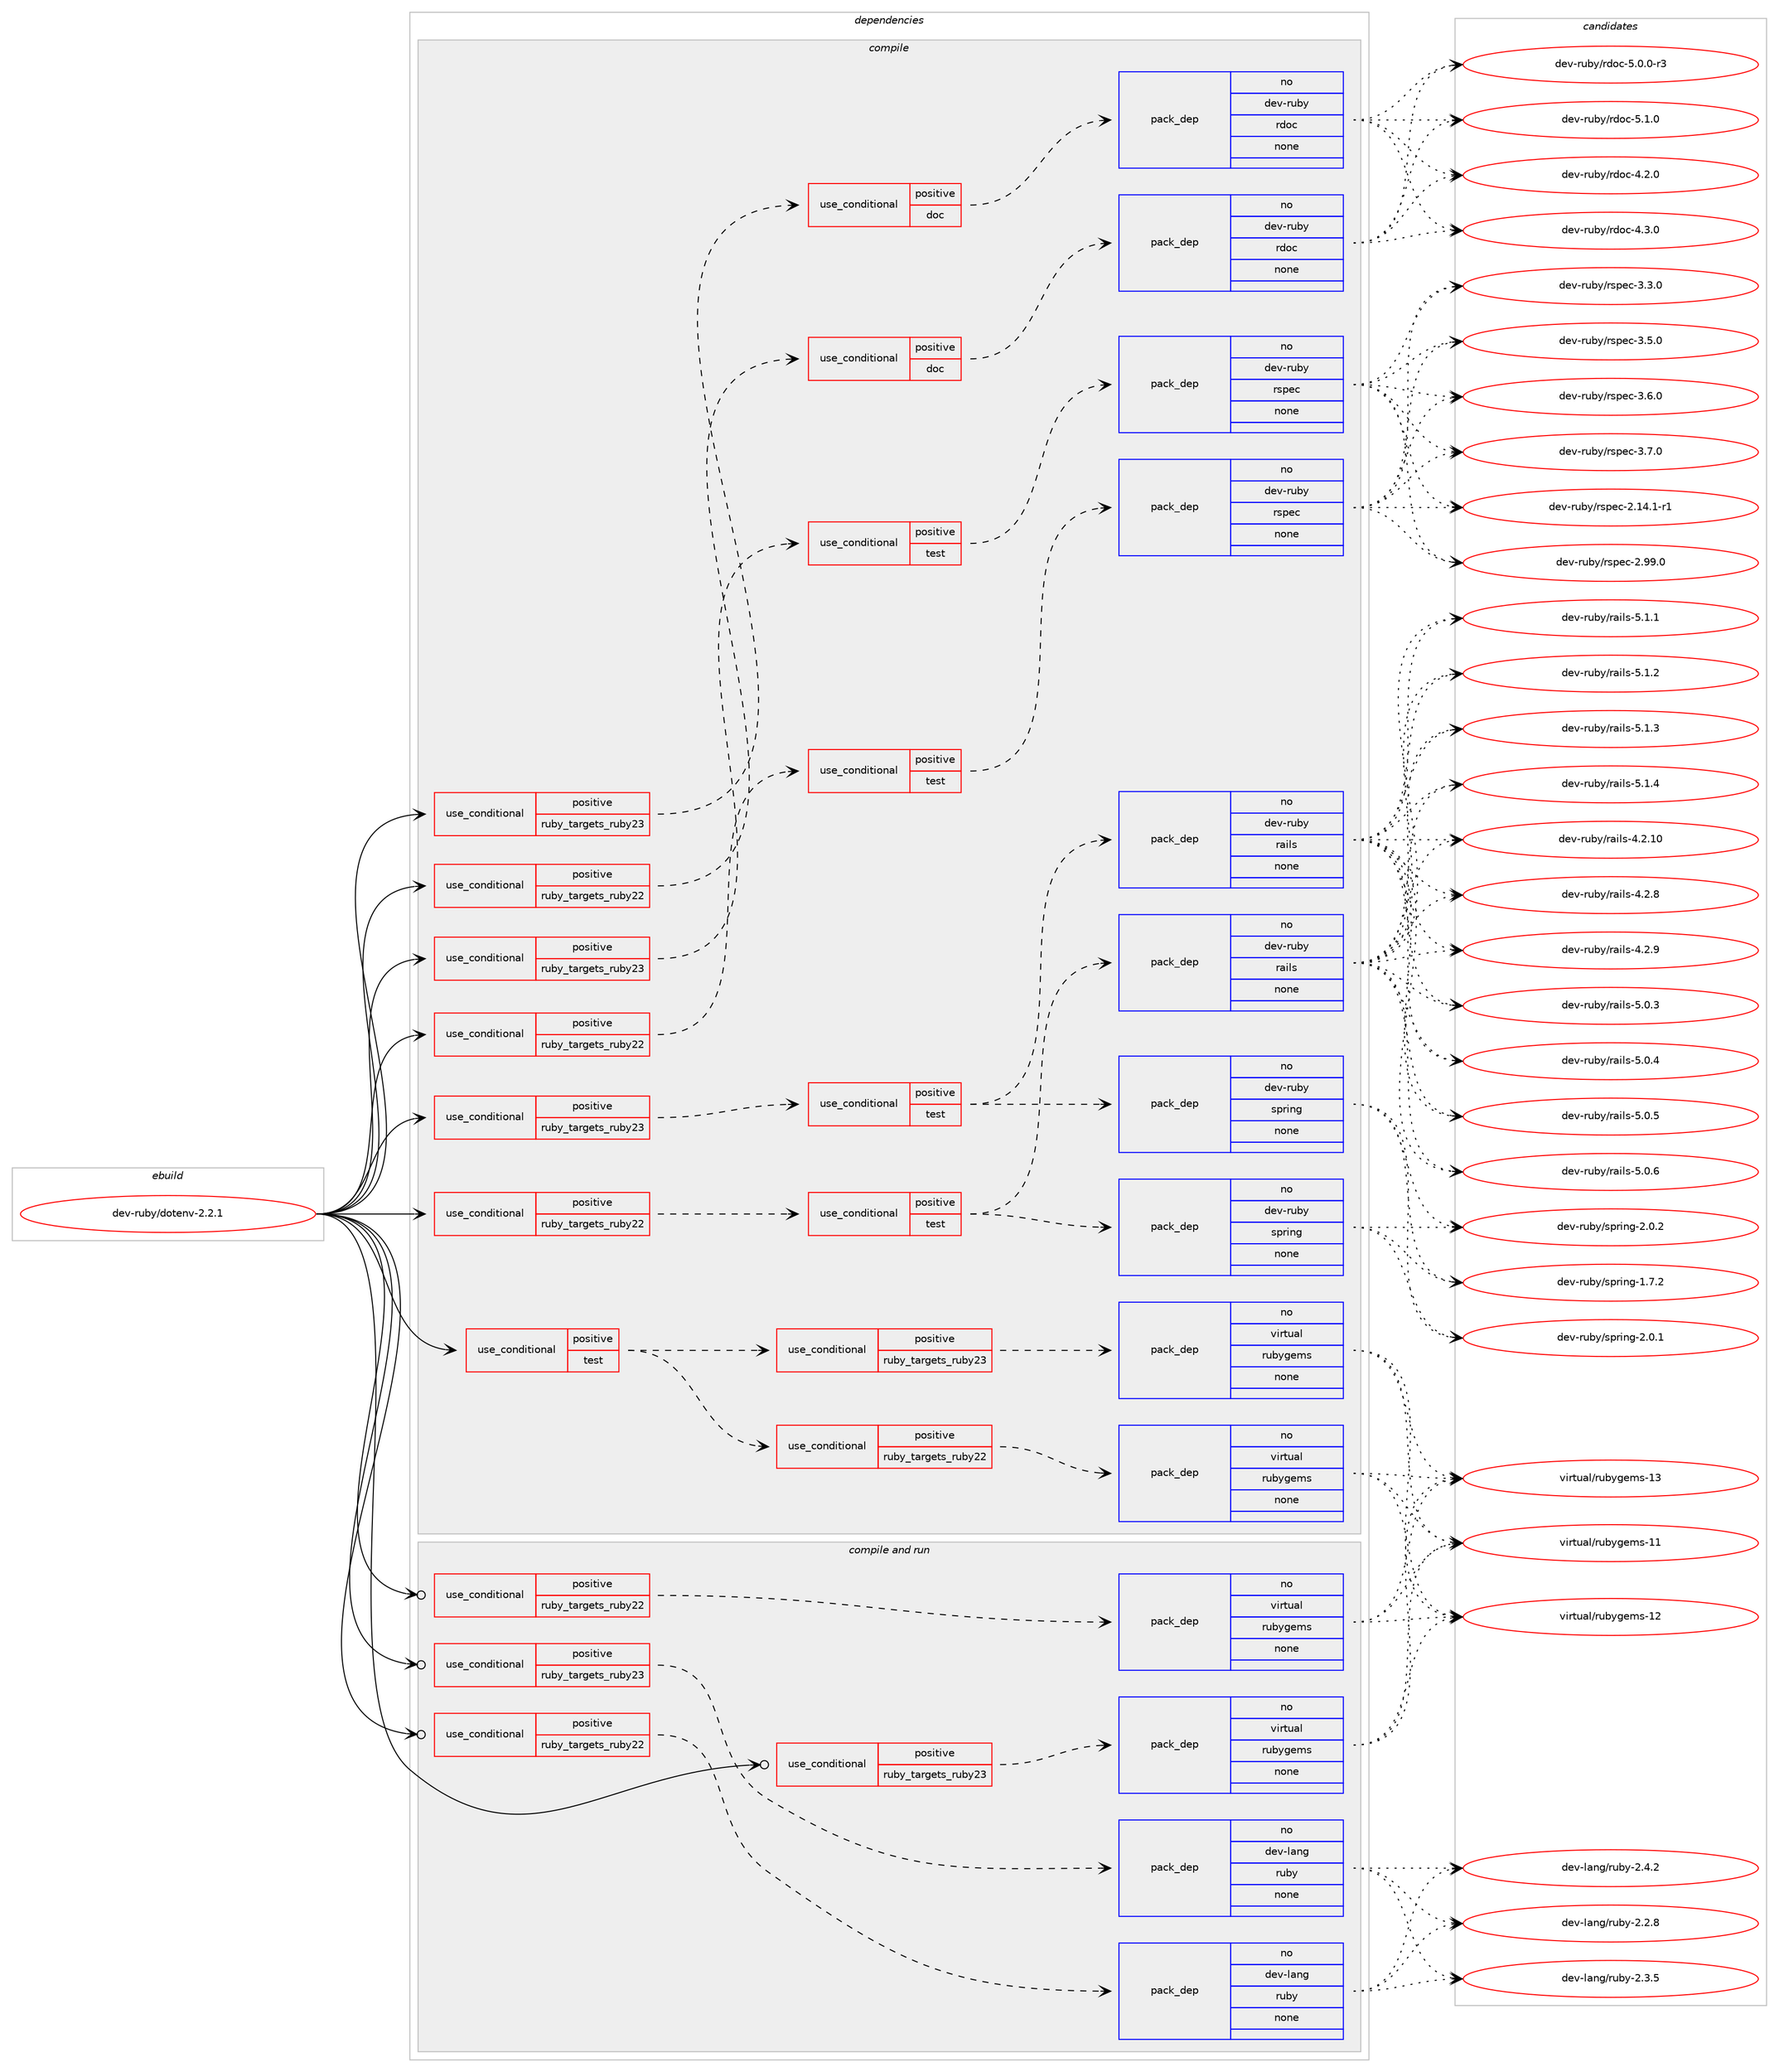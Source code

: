 digraph prolog {

# *************
# Graph options
# *************

newrank=true;
concentrate=true;
compound=true;
graph [rankdir=LR,fontname=Helvetica,fontsize=10,ranksep=1.5];#, ranksep=2.5, nodesep=0.2];
edge  [arrowhead=vee];
node  [fontname=Helvetica,fontsize=10];

# **********
# The ebuild
# **********

subgraph cluster_leftcol {
color=gray;
rank=same;
label=<<i>ebuild</i>>;
id [label="dev-ruby/dotenv-2.2.1", color=red, width=4, href="../dev-ruby/dotenv-2.2.1.svg"];
}

# ****************
# The dependencies
# ****************

subgraph cluster_midcol {
color=gray;
label=<<i>dependencies</i>>;
subgraph cluster_compile {
fillcolor="#eeeeee";
style=filled;
label=<<i>compile</i>>;
subgraph cond55980 {
dependency236469 [label=<<TABLE BORDER="0" CELLBORDER="1" CELLSPACING="0" CELLPADDING="4"><TR><TD ROWSPAN="3" CELLPADDING="10">use_conditional</TD></TR><TR><TD>positive</TD></TR><TR><TD>ruby_targets_ruby22</TD></TR></TABLE>>, shape=none, color=red];
subgraph cond55981 {
dependency236470 [label=<<TABLE BORDER="0" CELLBORDER="1" CELLSPACING="0" CELLPADDING="4"><TR><TD ROWSPAN="3" CELLPADDING="10">use_conditional</TD></TR><TR><TD>positive</TD></TR><TR><TD>doc</TD></TR></TABLE>>, shape=none, color=red];
subgraph pack176415 {
dependency236471 [label=<<TABLE BORDER="0" CELLBORDER="1" CELLSPACING="0" CELLPADDING="4" WIDTH="220"><TR><TD ROWSPAN="6" CELLPADDING="30">pack_dep</TD></TR><TR><TD WIDTH="110">no</TD></TR><TR><TD>dev-ruby</TD></TR><TR><TD>rdoc</TD></TR><TR><TD>none</TD></TR><TR><TD></TD></TR></TABLE>>, shape=none, color=blue];
}
dependency236470:e -> dependency236471:w [weight=20,style="dashed",arrowhead="vee"];
}
dependency236469:e -> dependency236470:w [weight=20,style="dashed",arrowhead="vee"];
}
id:e -> dependency236469:w [weight=20,style="solid",arrowhead="vee"];
subgraph cond55982 {
dependency236472 [label=<<TABLE BORDER="0" CELLBORDER="1" CELLSPACING="0" CELLPADDING="4"><TR><TD ROWSPAN="3" CELLPADDING="10">use_conditional</TD></TR><TR><TD>positive</TD></TR><TR><TD>ruby_targets_ruby22</TD></TR></TABLE>>, shape=none, color=red];
subgraph cond55983 {
dependency236473 [label=<<TABLE BORDER="0" CELLBORDER="1" CELLSPACING="0" CELLPADDING="4"><TR><TD ROWSPAN="3" CELLPADDING="10">use_conditional</TD></TR><TR><TD>positive</TD></TR><TR><TD>test</TD></TR></TABLE>>, shape=none, color=red];
subgraph pack176416 {
dependency236474 [label=<<TABLE BORDER="0" CELLBORDER="1" CELLSPACING="0" CELLPADDING="4" WIDTH="220"><TR><TD ROWSPAN="6" CELLPADDING="30">pack_dep</TD></TR><TR><TD WIDTH="110">no</TD></TR><TR><TD>dev-ruby</TD></TR><TR><TD>rspec</TD></TR><TR><TD>none</TD></TR><TR><TD></TD></TR></TABLE>>, shape=none, color=blue];
}
dependency236473:e -> dependency236474:w [weight=20,style="dashed",arrowhead="vee"];
}
dependency236472:e -> dependency236473:w [weight=20,style="dashed",arrowhead="vee"];
}
id:e -> dependency236472:w [weight=20,style="solid",arrowhead="vee"];
subgraph cond55984 {
dependency236475 [label=<<TABLE BORDER="0" CELLBORDER="1" CELLSPACING="0" CELLPADDING="4"><TR><TD ROWSPAN="3" CELLPADDING="10">use_conditional</TD></TR><TR><TD>positive</TD></TR><TR><TD>ruby_targets_ruby22</TD></TR></TABLE>>, shape=none, color=red];
subgraph cond55985 {
dependency236476 [label=<<TABLE BORDER="0" CELLBORDER="1" CELLSPACING="0" CELLPADDING="4"><TR><TD ROWSPAN="3" CELLPADDING="10">use_conditional</TD></TR><TR><TD>positive</TD></TR><TR><TD>test</TD></TR></TABLE>>, shape=none, color=red];
subgraph pack176417 {
dependency236477 [label=<<TABLE BORDER="0" CELLBORDER="1" CELLSPACING="0" CELLPADDING="4" WIDTH="220"><TR><TD ROWSPAN="6" CELLPADDING="30">pack_dep</TD></TR><TR><TD WIDTH="110">no</TD></TR><TR><TD>dev-ruby</TD></TR><TR><TD>spring</TD></TR><TR><TD>none</TD></TR><TR><TD></TD></TR></TABLE>>, shape=none, color=blue];
}
dependency236476:e -> dependency236477:w [weight=20,style="dashed",arrowhead="vee"];
subgraph pack176418 {
dependency236478 [label=<<TABLE BORDER="0" CELLBORDER="1" CELLSPACING="0" CELLPADDING="4" WIDTH="220"><TR><TD ROWSPAN="6" CELLPADDING="30">pack_dep</TD></TR><TR><TD WIDTH="110">no</TD></TR><TR><TD>dev-ruby</TD></TR><TR><TD>rails</TD></TR><TR><TD>none</TD></TR><TR><TD></TD></TR></TABLE>>, shape=none, color=blue];
}
dependency236476:e -> dependency236478:w [weight=20,style="dashed",arrowhead="vee"];
}
dependency236475:e -> dependency236476:w [weight=20,style="dashed",arrowhead="vee"];
}
id:e -> dependency236475:w [weight=20,style="solid",arrowhead="vee"];
subgraph cond55986 {
dependency236479 [label=<<TABLE BORDER="0" CELLBORDER="1" CELLSPACING="0" CELLPADDING="4"><TR><TD ROWSPAN="3" CELLPADDING="10">use_conditional</TD></TR><TR><TD>positive</TD></TR><TR><TD>ruby_targets_ruby23</TD></TR></TABLE>>, shape=none, color=red];
subgraph cond55987 {
dependency236480 [label=<<TABLE BORDER="0" CELLBORDER="1" CELLSPACING="0" CELLPADDING="4"><TR><TD ROWSPAN="3" CELLPADDING="10">use_conditional</TD></TR><TR><TD>positive</TD></TR><TR><TD>doc</TD></TR></TABLE>>, shape=none, color=red];
subgraph pack176419 {
dependency236481 [label=<<TABLE BORDER="0" CELLBORDER="1" CELLSPACING="0" CELLPADDING="4" WIDTH="220"><TR><TD ROWSPAN="6" CELLPADDING="30">pack_dep</TD></TR><TR><TD WIDTH="110">no</TD></TR><TR><TD>dev-ruby</TD></TR><TR><TD>rdoc</TD></TR><TR><TD>none</TD></TR><TR><TD></TD></TR></TABLE>>, shape=none, color=blue];
}
dependency236480:e -> dependency236481:w [weight=20,style="dashed",arrowhead="vee"];
}
dependency236479:e -> dependency236480:w [weight=20,style="dashed",arrowhead="vee"];
}
id:e -> dependency236479:w [weight=20,style="solid",arrowhead="vee"];
subgraph cond55988 {
dependency236482 [label=<<TABLE BORDER="0" CELLBORDER="1" CELLSPACING="0" CELLPADDING="4"><TR><TD ROWSPAN="3" CELLPADDING="10">use_conditional</TD></TR><TR><TD>positive</TD></TR><TR><TD>ruby_targets_ruby23</TD></TR></TABLE>>, shape=none, color=red];
subgraph cond55989 {
dependency236483 [label=<<TABLE BORDER="0" CELLBORDER="1" CELLSPACING="0" CELLPADDING="4"><TR><TD ROWSPAN="3" CELLPADDING="10">use_conditional</TD></TR><TR><TD>positive</TD></TR><TR><TD>test</TD></TR></TABLE>>, shape=none, color=red];
subgraph pack176420 {
dependency236484 [label=<<TABLE BORDER="0" CELLBORDER="1" CELLSPACING="0" CELLPADDING="4" WIDTH="220"><TR><TD ROWSPAN="6" CELLPADDING="30">pack_dep</TD></TR><TR><TD WIDTH="110">no</TD></TR><TR><TD>dev-ruby</TD></TR><TR><TD>rspec</TD></TR><TR><TD>none</TD></TR><TR><TD></TD></TR></TABLE>>, shape=none, color=blue];
}
dependency236483:e -> dependency236484:w [weight=20,style="dashed",arrowhead="vee"];
}
dependency236482:e -> dependency236483:w [weight=20,style="dashed",arrowhead="vee"];
}
id:e -> dependency236482:w [weight=20,style="solid",arrowhead="vee"];
subgraph cond55990 {
dependency236485 [label=<<TABLE BORDER="0" CELLBORDER="1" CELLSPACING="0" CELLPADDING="4"><TR><TD ROWSPAN="3" CELLPADDING="10">use_conditional</TD></TR><TR><TD>positive</TD></TR><TR><TD>ruby_targets_ruby23</TD></TR></TABLE>>, shape=none, color=red];
subgraph cond55991 {
dependency236486 [label=<<TABLE BORDER="0" CELLBORDER="1" CELLSPACING="0" CELLPADDING="4"><TR><TD ROWSPAN="3" CELLPADDING="10">use_conditional</TD></TR><TR><TD>positive</TD></TR><TR><TD>test</TD></TR></TABLE>>, shape=none, color=red];
subgraph pack176421 {
dependency236487 [label=<<TABLE BORDER="0" CELLBORDER="1" CELLSPACING="0" CELLPADDING="4" WIDTH="220"><TR><TD ROWSPAN="6" CELLPADDING="30">pack_dep</TD></TR><TR><TD WIDTH="110">no</TD></TR><TR><TD>dev-ruby</TD></TR><TR><TD>spring</TD></TR><TR><TD>none</TD></TR><TR><TD></TD></TR></TABLE>>, shape=none, color=blue];
}
dependency236486:e -> dependency236487:w [weight=20,style="dashed",arrowhead="vee"];
subgraph pack176422 {
dependency236488 [label=<<TABLE BORDER="0" CELLBORDER="1" CELLSPACING="0" CELLPADDING="4" WIDTH="220"><TR><TD ROWSPAN="6" CELLPADDING="30">pack_dep</TD></TR><TR><TD WIDTH="110">no</TD></TR><TR><TD>dev-ruby</TD></TR><TR><TD>rails</TD></TR><TR><TD>none</TD></TR><TR><TD></TD></TR></TABLE>>, shape=none, color=blue];
}
dependency236486:e -> dependency236488:w [weight=20,style="dashed",arrowhead="vee"];
}
dependency236485:e -> dependency236486:w [weight=20,style="dashed",arrowhead="vee"];
}
id:e -> dependency236485:w [weight=20,style="solid",arrowhead="vee"];
subgraph cond55992 {
dependency236489 [label=<<TABLE BORDER="0" CELLBORDER="1" CELLSPACING="0" CELLPADDING="4"><TR><TD ROWSPAN="3" CELLPADDING="10">use_conditional</TD></TR><TR><TD>positive</TD></TR><TR><TD>test</TD></TR></TABLE>>, shape=none, color=red];
subgraph cond55993 {
dependency236490 [label=<<TABLE BORDER="0" CELLBORDER="1" CELLSPACING="0" CELLPADDING="4"><TR><TD ROWSPAN="3" CELLPADDING="10">use_conditional</TD></TR><TR><TD>positive</TD></TR><TR><TD>ruby_targets_ruby22</TD></TR></TABLE>>, shape=none, color=red];
subgraph pack176423 {
dependency236491 [label=<<TABLE BORDER="0" CELLBORDER="1" CELLSPACING="0" CELLPADDING="4" WIDTH="220"><TR><TD ROWSPAN="6" CELLPADDING="30">pack_dep</TD></TR><TR><TD WIDTH="110">no</TD></TR><TR><TD>virtual</TD></TR><TR><TD>rubygems</TD></TR><TR><TD>none</TD></TR><TR><TD></TD></TR></TABLE>>, shape=none, color=blue];
}
dependency236490:e -> dependency236491:w [weight=20,style="dashed",arrowhead="vee"];
}
dependency236489:e -> dependency236490:w [weight=20,style="dashed",arrowhead="vee"];
subgraph cond55994 {
dependency236492 [label=<<TABLE BORDER="0" CELLBORDER="1" CELLSPACING="0" CELLPADDING="4"><TR><TD ROWSPAN="3" CELLPADDING="10">use_conditional</TD></TR><TR><TD>positive</TD></TR><TR><TD>ruby_targets_ruby23</TD></TR></TABLE>>, shape=none, color=red];
subgraph pack176424 {
dependency236493 [label=<<TABLE BORDER="0" CELLBORDER="1" CELLSPACING="0" CELLPADDING="4" WIDTH="220"><TR><TD ROWSPAN="6" CELLPADDING="30">pack_dep</TD></TR><TR><TD WIDTH="110">no</TD></TR><TR><TD>virtual</TD></TR><TR><TD>rubygems</TD></TR><TR><TD>none</TD></TR><TR><TD></TD></TR></TABLE>>, shape=none, color=blue];
}
dependency236492:e -> dependency236493:w [weight=20,style="dashed",arrowhead="vee"];
}
dependency236489:e -> dependency236492:w [weight=20,style="dashed",arrowhead="vee"];
}
id:e -> dependency236489:w [weight=20,style="solid",arrowhead="vee"];
}
subgraph cluster_compileandrun {
fillcolor="#eeeeee";
style=filled;
label=<<i>compile and run</i>>;
subgraph cond55995 {
dependency236494 [label=<<TABLE BORDER="0" CELLBORDER="1" CELLSPACING="0" CELLPADDING="4"><TR><TD ROWSPAN="3" CELLPADDING="10">use_conditional</TD></TR><TR><TD>positive</TD></TR><TR><TD>ruby_targets_ruby22</TD></TR></TABLE>>, shape=none, color=red];
subgraph pack176425 {
dependency236495 [label=<<TABLE BORDER="0" CELLBORDER="1" CELLSPACING="0" CELLPADDING="4" WIDTH="220"><TR><TD ROWSPAN="6" CELLPADDING="30">pack_dep</TD></TR><TR><TD WIDTH="110">no</TD></TR><TR><TD>dev-lang</TD></TR><TR><TD>ruby</TD></TR><TR><TD>none</TD></TR><TR><TD></TD></TR></TABLE>>, shape=none, color=blue];
}
dependency236494:e -> dependency236495:w [weight=20,style="dashed",arrowhead="vee"];
}
id:e -> dependency236494:w [weight=20,style="solid",arrowhead="odotvee"];
subgraph cond55996 {
dependency236496 [label=<<TABLE BORDER="0" CELLBORDER="1" CELLSPACING="0" CELLPADDING="4"><TR><TD ROWSPAN="3" CELLPADDING="10">use_conditional</TD></TR><TR><TD>positive</TD></TR><TR><TD>ruby_targets_ruby22</TD></TR></TABLE>>, shape=none, color=red];
subgraph pack176426 {
dependency236497 [label=<<TABLE BORDER="0" CELLBORDER="1" CELLSPACING="0" CELLPADDING="4" WIDTH="220"><TR><TD ROWSPAN="6" CELLPADDING="30">pack_dep</TD></TR><TR><TD WIDTH="110">no</TD></TR><TR><TD>virtual</TD></TR><TR><TD>rubygems</TD></TR><TR><TD>none</TD></TR><TR><TD></TD></TR></TABLE>>, shape=none, color=blue];
}
dependency236496:e -> dependency236497:w [weight=20,style="dashed",arrowhead="vee"];
}
id:e -> dependency236496:w [weight=20,style="solid",arrowhead="odotvee"];
subgraph cond55997 {
dependency236498 [label=<<TABLE BORDER="0" CELLBORDER="1" CELLSPACING="0" CELLPADDING="4"><TR><TD ROWSPAN="3" CELLPADDING="10">use_conditional</TD></TR><TR><TD>positive</TD></TR><TR><TD>ruby_targets_ruby23</TD></TR></TABLE>>, shape=none, color=red];
subgraph pack176427 {
dependency236499 [label=<<TABLE BORDER="0" CELLBORDER="1" CELLSPACING="0" CELLPADDING="4" WIDTH="220"><TR><TD ROWSPAN="6" CELLPADDING="30">pack_dep</TD></TR><TR><TD WIDTH="110">no</TD></TR><TR><TD>dev-lang</TD></TR><TR><TD>ruby</TD></TR><TR><TD>none</TD></TR><TR><TD></TD></TR></TABLE>>, shape=none, color=blue];
}
dependency236498:e -> dependency236499:w [weight=20,style="dashed",arrowhead="vee"];
}
id:e -> dependency236498:w [weight=20,style="solid",arrowhead="odotvee"];
subgraph cond55998 {
dependency236500 [label=<<TABLE BORDER="0" CELLBORDER="1" CELLSPACING="0" CELLPADDING="4"><TR><TD ROWSPAN="3" CELLPADDING="10">use_conditional</TD></TR><TR><TD>positive</TD></TR><TR><TD>ruby_targets_ruby23</TD></TR></TABLE>>, shape=none, color=red];
subgraph pack176428 {
dependency236501 [label=<<TABLE BORDER="0" CELLBORDER="1" CELLSPACING="0" CELLPADDING="4" WIDTH="220"><TR><TD ROWSPAN="6" CELLPADDING="30">pack_dep</TD></TR><TR><TD WIDTH="110">no</TD></TR><TR><TD>virtual</TD></TR><TR><TD>rubygems</TD></TR><TR><TD>none</TD></TR><TR><TD></TD></TR></TABLE>>, shape=none, color=blue];
}
dependency236500:e -> dependency236501:w [weight=20,style="dashed",arrowhead="vee"];
}
id:e -> dependency236500:w [weight=20,style="solid",arrowhead="odotvee"];
}
subgraph cluster_run {
fillcolor="#eeeeee";
style=filled;
label=<<i>run</i>>;
}
}

# **************
# The candidates
# **************

subgraph cluster_choices {
rank=same;
color=gray;
label=<<i>candidates</i>>;

subgraph choice176415 {
color=black;
nodesep=1;
choice10010111845114117981214711410011199455246504648 [label="dev-ruby/rdoc-4.2.0", color=red, width=4,href="../dev-ruby/rdoc-4.2.0.svg"];
choice10010111845114117981214711410011199455246514648 [label="dev-ruby/rdoc-4.3.0", color=red, width=4,href="../dev-ruby/rdoc-4.3.0.svg"];
choice100101118451141179812147114100111994553464846484511451 [label="dev-ruby/rdoc-5.0.0-r3", color=red, width=4,href="../dev-ruby/rdoc-5.0.0-r3.svg"];
choice10010111845114117981214711410011199455346494648 [label="dev-ruby/rdoc-5.1.0", color=red, width=4,href="../dev-ruby/rdoc-5.1.0.svg"];
dependency236471:e -> choice10010111845114117981214711410011199455246504648:w [style=dotted,weight="100"];
dependency236471:e -> choice10010111845114117981214711410011199455246514648:w [style=dotted,weight="100"];
dependency236471:e -> choice100101118451141179812147114100111994553464846484511451:w [style=dotted,weight="100"];
dependency236471:e -> choice10010111845114117981214711410011199455346494648:w [style=dotted,weight="100"];
}
subgraph choice176416 {
color=black;
nodesep=1;
choice10010111845114117981214711411511210199455046495246494511449 [label="dev-ruby/rspec-2.14.1-r1", color=red, width=4,href="../dev-ruby/rspec-2.14.1-r1.svg"];
choice1001011184511411798121471141151121019945504657574648 [label="dev-ruby/rspec-2.99.0", color=red, width=4,href="../dev-ruby/rspec-2.99.0.svg"];
choice10010111845114117981214711411511210199455146514648 [label="dev-ruby/rspec-3.3.0", color=red, width=4,href="../dev-ruby/rspec-3.3.0.svg"];
choice10010111845114117981214711411511210199455146534648 [label="dev-ruby/rspec-3.5.0", color=red, width=4,href="../dev-ruby/rspec-3.5.0.svg"];
choice10010111845114117981214711411511210199455146544648 [label="dev-ruby/rspec-3.6.0", color=red, width=4,href="../dev-ruby/rspec-3.6.0.svg"];
choice10010111845114117981214711411511210199455146554648 [label="dev-ruby/rspec-3.7.0", color=red, width=4,href="../dev-ruby/rspec-3.7.0.svg"];
dependency236474:e -> choice10010111845114117981214711411511210199455046495246494511449:w [style=dotted,weight="100"];
dependency236474:e -> choice1001011184511411798121471141151121019945504657574648:w [style=dotted,weight="100"];
dependency236474:e -> choice10010111845114117981214711411511210199455146514648:w [style=dotted,weight="100"];
dependency236474:e -> choice10010111845114117981214711411511210199455146534648:w [style=dotted,weight="100"];
dependency236474:e -> choice10010111845114117981214711411511210199455146544648:w [style=dotted,weight="100"];
dependency236474:e -> choice10010111845114117981214711411511210199455146554648:w [style=dotted,weight="100"];
}
subgraph choice176417 {
color=black;
nodesep=1;
choice100101118451141179812147115112114105110103454946554650 [label="dev-ruby/spring-1.7.2", color=red, width=4,href="../dev-ruby/spring-1.7.2.svg"];
choice100101118451141179812147115112114105110103455046484649 [label="dev-ruby/spring-2.0.1", color=red, width=4,href="../dev-ruby/spring-2.0.1.svg"];
choice100101118451141179812147115112114105110103455046484650 [label="dev-ruby/spring-2.0.2", color=red, width=4,href="../dev-ruby/spring-2.0.2.svg"];
dependency236477:e -> choice100101118451141179812147115112114105110103454946554650:w [style=dotted,weight="100"];
dependency236477:e -> choice100101118451141179812147115112114105110103455046484649:w [style=dotted,weight="100"];
dependency236477:e -> choice100101118451141179812147115112114105110103455046484650:w [style=dotted,weight="100"];
}
subgraph choice176418 {
color=black;
nodesep=1;
choice1001011184511411798121471149710510811545524650464948 [label="dev-ruby/rails-4.2.10", color=red, width=4,href="../dev-ruby/rails-4.2.10.svg"];
choice10010111845114117981214711497105108115455246504656 [label="dev-ruby/rails-4.2.8", color=red, width=4,href="../dev-ruby/rails-4.2.8.svg"];
choice10010111845114117981214711497105108115455246504657 [label="dev-ruby/rails-4.2.9", color=red, width=4,href="../dev-ruby/rails-4.2.9.svg"];
choice10010111845114117981214711497105108115455346484651 [label="dev-ruby/rails-5.0.3", color=red, width=4,href="../dev-ruby/rails-5.0.3.svg"];
choice10010111845114117981214711497105108115455346484652 [label="dev-ruby/rails-5.0.4", color=red, width=4,href="../dev-ruby/rails-5.0.4.svg"];
choice10010111845114117981214711497105108115455346484653 [label="dev-ruby/rails-5.0.5", color=red, width=4,href="../dev-ruby/rails-5.0.5.svg"];
choice10010111845114117981214711497105108115455346484654 [label="dev-ruby/rails-5.0.6", color=red, width=4,href="../dev-ruby/rails-5.0.6.svg"];
choice10010111845114117981214711497105108115455346494649 [label="dev-ruby/rails-5.1.1", color=red, width=4,href="../dev-ruby/rails-5.1.1.svg"];
choice10010111845114117981214711497105108115455346494650 [label="dev-ruby/rails-5.1.2", color=red, width=4,href="../dev-ruby/rails-5.1.2.svg"];
choice10010111845114117981214711497105108115455346494651 [label="dev-ruby/rails-5.1.3", color=red, width=4,href="../dev-ruby/rails-5.1.3.svg"];
choice10010111845114117981214711497105108115455346494652 [label="dev-ruby/rails-5.1.4", color=red, width=4,href="../dev-ruby/rails-5.1.4.svg"];
dependency236478:e -> choice1001011184511411798121471149710510811545524650464948:w [style=dotted,weight="100"];
dependency236478:e -> choice10010111845114117981214711497105108115455246504656:w [style=dotted,weight="100"];
dependency236478:e -> choice10010111845114117981214711497105108115455246504657:w [style=dotted,weight="100"];
dependency236478:e -> choice10010111845114117981214711497105108115455346484651:w [style=dotted,weight="100"];
dependency236478:e -> choice10010111845114117981214711497105108115455346484652:w [style=dotted,weight="100"];
dependency236478:e -> choice10010111845114117981214711497105108115455346484653:w [style=dotted,weight="100"];
dependency236478:e -> choice10010111845114117981214711497105108115455346484654:w [style=dotted,weight="100"];
dependency236478:e -> choice10010111845114117981214711497105108115455346494649:w [style=dotted,weight="100"];
dependency236478:e -> choice10010111845114117981214711497105108115455346494650:w [style=dotted,weight="100"];
dependency236478:e -> choice10010111845114117981214711497105108115455346494651:w [style=dotted,weight="100"];
dependency236478:e -> choice10010111845114117981214711497105108115455346494652:w [style=dotted,weight="100"];
}
subgraph choice176419 {
color=black;
nodesep=1;
choice10010111845114117981214711410011199455246504648 [label="dev-ruby/rdoc-4.2.0", color=red, width=4,href="../dev-ruby/rdoc-4.2.0.svg"];
choice10010111845114117981214711410011199455246514648 [label="dev-ruby/rdoc-4.3.0", color=red, width=4,href="../dev-ruby/rdoc-4.3.0.svg"];
choice100101118451141179812147114100111994553464846484511451 [label="dev-ruby/rdoc-5.0.0-r3", color=red, width=4,href="../dev-ruby/rdoc-5.0.0-r3.svg"];
choice10010111845114117981214711410011199455346494648 [label="dev-ruby/rdoc-5.1.0", color=red, width=4,href="../dev-ruby/rdoc-5.1.0.svg"];
dependency236481:e -> choice10010111845114117981214711410011199455246504648:w [style=dotted,weight="100"];
dependency236481:e -> choice10010111845114117981214711410011199455246514648:w [style=dotted,weight="100"];
dependency236481:e -> choice100101118451141179812147114100111994553464846484511451:w [style=dotted,weight="100"];
dependency236481:e -> choice10010111845114117981214711410011199455346494648:w [style=dotted,weight="100"];
}
subgraph choice176420 {
color=black;
nodesep=1;
choice10010111845114117981214711411511210199455046495246494511449 [label="dev-ruby/rspec-2.14.1-r1", color=red, width=4,href="../dev-ruby/rspec-2.14.1-r1.svg"];
choice1001011184511411798121471141151121019945504657574648 [label="dev-ruby/rspec-2.99.0", color=red, width=4,href="../dev-ruby/rspec-2.99.0.svg"];
choice10010111845114117981214711411511210199455146514648 [label="dev-ruby/rspec-3.3.0", color=red, width=4,href="../dev-ruby/rspec-3.3.0.svg"];
choice10010111845114117981214711411511210199455146534648 [label="dev-ruby/rspec-3.5.0", color=red, width=4,href="../dev-ruby/rspec-3.5.0.svg"];
choice10010111845114117981214711411511210199455146544648 [label="dev-ruby/rspec-3.6.0", color=red, width=4,href="../dev-ruby/rspec-3.6.0.svg"];
choice10010111845114117981214711411511210199455146554648 [label="dev-ruby/rspec-3.7.0", color=red, width=4,href="../dev-ruby/rspec-3.7.0.svg"];
dependency236484:e -> choice10010111845114117981214711411511210199455046495246494511449:w [style=dotted,weight="100"];
dependency236484:e -> choice1001011184511411798121471141151121019945504657574648:w [style=dotted,weight="100"];
dependency236484:e -> choice10010111845114117981214711411511210199455146514648:w [style=dotted,weight="100"];
dependency236484:e -> choice10010111845114117981214711411511210199455146534648:w [style=dotted,weight="100"];
dependency236484:e -> choice10010111845114117981214711411511210199455146544648:w [style=dotted,weight="100"];
dependency236484:e -> choice10010111845114117981214711411511210199455146554648:w [style=dotted,weight="100"];
}
subgraph choice176421 {
color=black;
nodesep=1;
choice100101118451141179812147115112114105110103454946554650 [label="dev-ruby/spring-1.7.2", color=red, width=4,href="../dev-ruby/spring-1.7.2.svg"];
choice100101118451141179812147115112114105110103455046484649 [label="dev-ruby/spring-2.0.1", color=red, width=4,href="../dev-ruby/spring-2.0.1.svg"];
choice100101118451141179812147115112114105110103455046484650 [label="dev-ruby/spring-2.0.2", color=red, width=4,href="../dev-ruby/spring-2.0.2.svg"];
dependency236487:e -> choice100101118451141179812147115112114105110103454946554650:w [style=dotted,weight="100"];
dependency236487:e -> choice100101118451141179812147115112114105110103455046484649:w [style=dotted,weight="100"];
dependency236487:e -> choice100101118451141179812147115112114105110103455046484650:w [style=dotted,weight="100"];
}
subgraph choice176422 {
color=black;
nodesep=1;
choice1001011184511411798121471149710510811545524650464948 [label="dev-ruby/rails-4.2.10", color=red, width=4,href="../dev-ruby/rails-4.2.10.svg"];
choice10010111845114117981214711497105108115455246504656 [label="dev-ruby/rails-4.2.8", color=red, width=4,href="../dev-ruby/rails-4.2.8.svg"];
choice10010111845114117981214711497105108115455246504657 [label="dev-ruby/rails-4.2.9", color=red, width=4,href="../dev-ruby/rails-4.2.9.svg"];
choice10010111845114117981214711497105108115455346484651 [label="dev-ruby/rails-5.0.3", color=red, width=4,href="../dev-ruby/rails-5.0.3.svg"];
choice10010111845114117981214711497105108115455346484652 [label="dev-ruby/rails-5.0.4", color=red, width=4,href="../dev-ruby/rails-5.0.4.svg"];
choice10010111845114117981214711497105108115455346484653 [label="dev-ruby/rails-5.0.5", color=red, width=4,href="../dev-ruby/rails-5.0.5.svg"];
choice10010111845114117981214711497105108115455346484654 [label="dev-ruby/rails-5.0.6", color=red, width=4,href="../dev-ruby/rails-5.0.6.svg"];
choice10010111845114117981214711497105108115455346494649 [label="dev-ruby/rails-5.1.1", color=red, width=4,href="../dev-ruby/rails-5.1.1.svg"];
choice10010111845114117981214711497105108115455346494650 [label="dev-ruby/rails-5.1.2", color=red, width=4,href="../dev-ruby/rails-5.1.2.svg"];
choice10010111845114117981214711497105108115455346494651 [label="dev-ruby/rails-5.1.3", color=red, width=4,href="../dev-ruby/rails-5.1.3.svg"];
choice10010111845114117981214711497105108115455346494652 [label="dev-ruby/rails-5.1.4", color=red, width=4,href="../dev-ruby/rails-5.1.4.svg"];
dependency236488:e -> choice1001011184511411798121471149710510811545524650464948:w [style=dotted,weight="100"];
dependency236488:e -> choice10010111845114117981214711497105108115455246504656:w [style=dotted,weight="100"];
dependency236488:e -> choice10010111845114117981214711497105108115455246504657:w [style=dotted,weight="100"];
dependency236488:e -> choice10010111845114117981214711497105108115455346484651:w [style=dotted,weight="100"];
dependency236488:e -> choice10010111845114117981214711497105108115455346484652:w [style=dotted,weight="100"];
dependency236488:e -> choice10010111845114117981214711497105108115455346484653:w [style=dotted,weight="100"];
dependency236488:e -> choice10010111845114117981214711497105108115455346484654:w [style=dotted,weight="100"];
dependency236488:e -> choice10010111845114117981214711497105108115455346494649:w [style=dotted,weight="100"];
dependency236488:e -> choice10010111845114117981214711497105108115455346494650:w [style=dotted,weight="100"];
dependency236488:e -> choice10010111845114117981214711497105108115455346494651:w [style=dotted,weight="100"];
dependency236488:e -> choice10010111845114117981214711497105108115455346494652:w [style=dotted,weight="100"];
}
subgraph choice176423 {
color=black;
nodesep=1;
choice118105114116117971084711411798121103101109115454949 [label="virtual/rubygems-11", color=red, width=4,href="../virtual/rubygems-11.svg"];
choice118105114116117971084711411798121103101109115454950 [label="virtual/rubygems-12", color=red, width=4,href="../virtual/rubygems-12.svg"];
choice118105114116117971084711411798121103101109115454951 [label="virtual/rubygems-13", color=red, width=4,href="../virtual/rubygems-13.svg"];
dependency236491:e -> choice118105114116117971084711411798121103101109115454949:w [style=dotted,weight="100"];
dependency236491:e -> choice118105114116117971084711411798121103101109115454950:w [style=dotted,weight="100"];
dependency236491:e -> choice118105114116117971084711411798121103101109115454951:w [style=dotted,weight="100"];
}
subgraph choice176424 {
color=black;
nodesep=1;
choice118105114116117971084711411798121103101109115454949 [label="virtual/rubygems-11", color=red, width=4,href="../virtual/rubygems-11.svg"];
choice118105114116117971084711411798121103101109115454950 [label="virtual/rubygems-12", color=red, width=4,href="../virtual/rubygems-12.svg"];
choice118105114116117971084711411798121103101109115454951 [label="virtual/rubygems-13", color=red, width=4,href="../virtual/rubygems-13.svg"];
dependency236493:e -> choice118105114116117971084711411798121103101109115454949:w [style=dotted,weight="100"];
dependency236493:e -> choice118105114116117971084711411798121103101109115454950:w [style=dotted,weight="100"];
dependency236493:e -> choice118105114116117971084711411798121103101109115454951:w [style=dotted,weight="100"];
}
subgraph choice176425 {
color=black;
nodesep=1;
choice10010111845108971101034711411798121455046504656 [label="dev-lang/ruby-2.2.8", color=red, width=4,href="../dev-lang/ruby-2.2.8.svg"];
choice10010111845108971101034711411798121455046514653 [label="dev-lang/ruby-2.3.5", color=red, width=4,href="../dev-lang/ruby-2.3.5.svg"];
choice10010111845108971101034711411798121455046524650 [label="dev-lang/ruby-2.4.2", color=red, width=4,href="../dev-lang/ruby-2.4.2.svg"];
dependency236495:e -> choice10010111845108971101034711411798121455046504656:w [style=dotted,weight="100"];
dependency236495:e -> choice10010111845108971101034711411798121455046514653:w [style=dotted,weight="100"];
dependency236495:e -> choice10010111845108971101034711411798121455046524650:w [style=dotted,weight="100"];
}
subgraph choice176426 {
color=black;
nodesep=1;
choice118105114116117971084711411798121103101109115454949 [label="virtual/rubygems-11", color=red, width=4,href="../virtual/rubygems-11.svg"];
choice118105114116117971084711411798121103101109115454950 [label="virtual/rubygems-12", color=red, width=4,href="../virtual/rubygems-12.svg"];
choice118105114116117971084711411798121103101109115454951 [label="virtual/rubygems-13", color=red, width=4,href="../virtual/rubygems-13.svg"];
dependency236497:e -> choice118105114116117971084711411798121103101109115454949:w [style=dotted,weight="100"];
dependency236497:e -> choice118105114116117971084711411798121103101109115454950:w [style=dotted,weight="100"];
dependency236497:e -> choice118105114116117971084711411798121103101109115454951:w [style=dotted,weight="100"];
}
subgraph choice176427 {
color=black;
nodesep=1;
choice10010111845108971101034711411798121455046504656 [label="dev-lang/ruby-2.2.8", color=red, width=4,href="../dev-lang/ruby-2.2.8.svg"];
choice10010111845108971101034711411798121455046514653 [label="dev-lang/ruby-2.3.5", color=red, width=4,href="../dev-lang/ruby-2.3.5.svg"];
choice10010111845108971101034711411798121455046524650 [label="dev-lang/ruby-2.4.2", color=red, width=4,href="../dev-lang/ruby-2.4.2.svg"];
dependency236499:e -> choice10010111845108971101034711411798121455046504656:w [style=dotted,weight="100"];
dependency236499:e -> choice10010111845108971101034711411798121455046514653:w [style=dotted,weight="100"];
dependency236499:e -> choice10010111845108971101034711411798121455046524650:w [style=dotted,weight="100"];
}
subgraph choice176428 {
color=black;
nodesep=1;
choice118105114116117971084711411798121103101109115454949 [label="virtual/rubygems-11", color=red, width=4,href="../virtual/rubygems-11.svg"];
choice118105114116117971084711411798121103101109115454950 [label="virtual/rubygems-12", color=red, width=4,href="../virtual/rubygems-12.svg"];
choice118105114116117971084711411798121103101109115454951 [label="virtual/rubygems-13", color=red, width=4,href="../virtual/rubygems-13.svg"];
dependency236501:e -> choice118105114116117971084711411798121103101109115454949:w [style=dotted,weight="100"];
dependency236501:e -> choice118105114116117971084711411798121103101109115454950:w [style=dotted,weight="100"];
dependency236501:e -> choice118105114116117971084711411798121103101109115454951:w [style=dotted,weight="100"];
}
}

}
